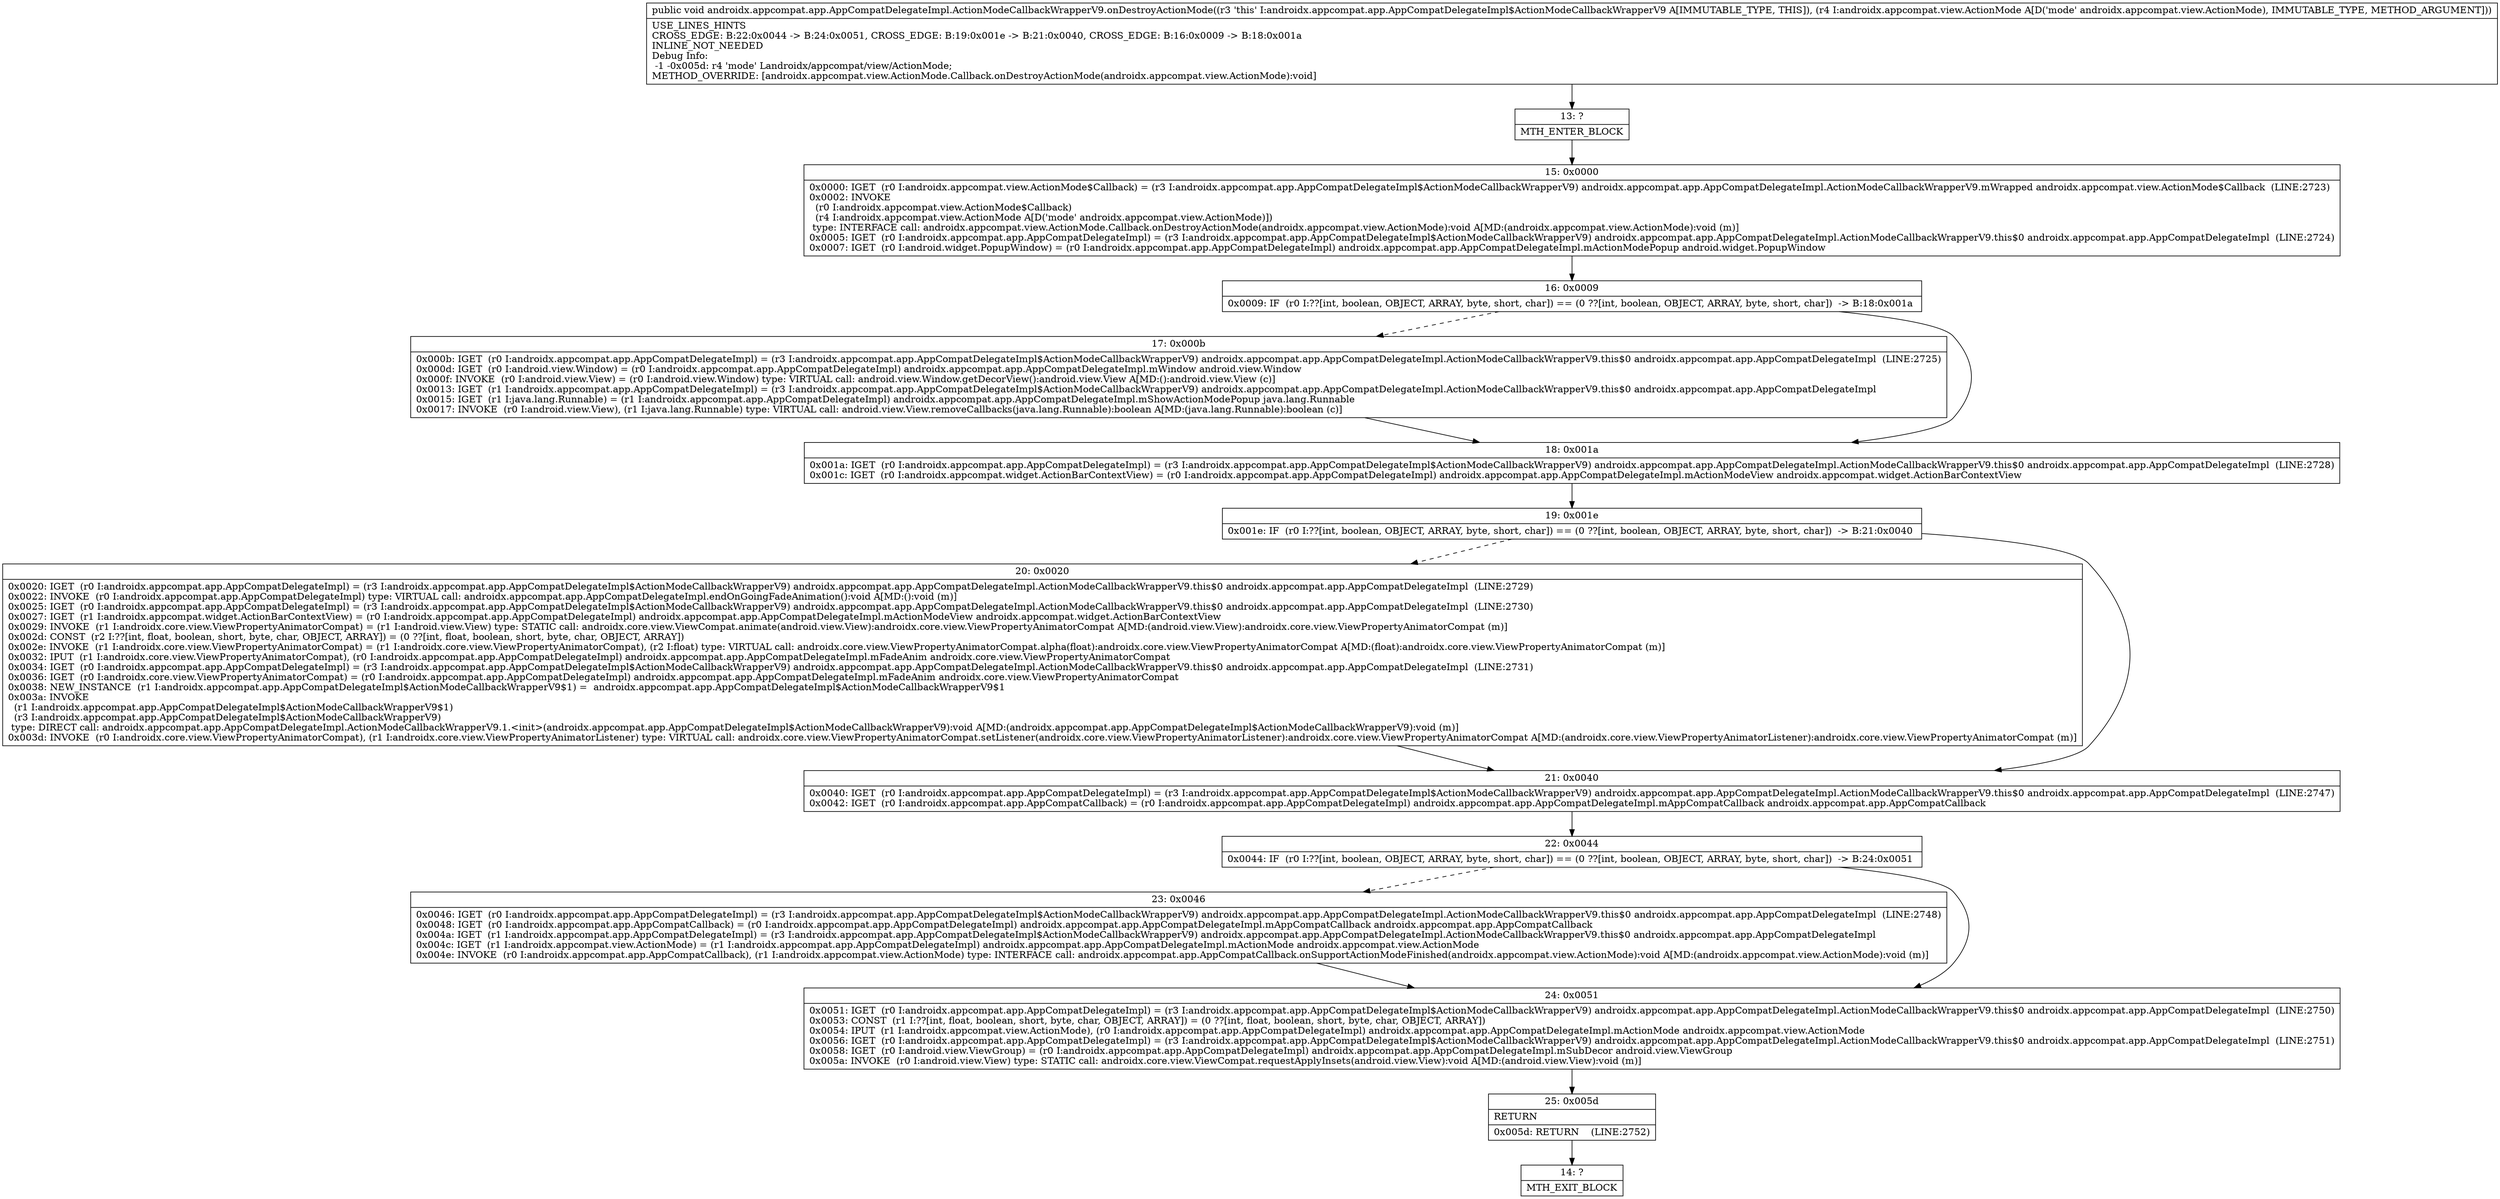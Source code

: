 digraph "CFG forandroidx.appcompat.app.AppCompatDelegateImpl.ActionModeCallbackWrapperV9.onDestroyActionMode(Landroidx\/appcompat\/view\/ActionMode;)V" {
Node_13 [shape=record,label="{13\:\ ?|MTH_ENTER_BLOCK\l}"];
Node_15 [shape=record,label="{15\:\ 0x0000|0x0000: IGET  (r0 I:androidx.appcompat.view.ActionMode$Callback) = (r3 I:androidx.appcompat.app.AppCompatDelegateImpl$ActionModeCallbackWrapperV9) androidx.appcompat.app.AppCompatDelegateImpl.ActionModeCallbackWrapperV9.mWrapped androidx.appcompat.view.ActionMode$Callback  (LINE:2723)\l0x0002: INVOKE  \l  (r0 I:androidx.appcompat.view.ActionMode$Callback)\l  (r4 I:androidx.appcompat.view.ActionMode A[D('mode' androidx.appcompat.view.ActionMode)])\l type: INTERFACE call: androidx.appcompat.view.ActionMode.Callback.onDestroyActionMode(androidx.appcompat.view.ActionMode):void A[MD:(androidx.appcompat.view.ActionMode):void (m)]\l0x0005: IGET  (r0 I:androidx.appcompat.app.AppCompatDelegateImpl) = (r3 I:androidx.appcompat.app.AppCompatDelegateImpl$ActionModeCallbackWrapperV9) androidx.appcompat.app.AppCompatDelegateImpl.ActionModeCallbackWrapperV9.this$0 androidx.appcompat.app.AppCompatDelegateImpl  (LINE:2724)\l0x0007: IGET  (r0 I:android.widget.PopupWindow) = (r0 I:androidx.appcompat.app.AppCompatDelegateImpl) androidx.appcompat.app.AppCompatDelegateImpl.mActionModePopup android.widget.PopupWindow \l}"];
Node_16 [shape=record,label="{16\:\ 0x0009|0x0009: IF  (r0 I:??[int, boolean, OBJECT, ARRAY, byte, short, char]) == (0 ??[int, boolean, OBJECT, ARRAY, byte, short, char])  \-\> B:18:0x001a \l}"];
Node_17 [shape=record,label="{17\:\ 0x000b|0x000b: IGET  (r0 I:androidx.appcompat.app.AppCompatDelegateImpl) = (r3 I:androidx.appcompat.app.AppCompatDelegateImpl$ActionModeCallbackWrapperV9) androidx.appcompat.app.AppCompatDelegateImpl.ActionModeCallbackWrapperV9.this$0 androidx.appcompat.app.AppCompatDelegateImpl  (LINE:2725)\l0x000d: IGET  (r0 I:android.view.Window) = (r0 I:androidx.appcompat.app.AppCompatDelegateImpl) androidx.appcompat.app.AppCompatDelegateImpl.mWindow android.view.Window \l0x000f: INVOKE  (r0 I:android.view.View) = (r0 I:android.view.Window) type: VIRTUAL call: android.view.Window.getDecorView():android.view.View A[MD:():android.view.View (c)]\l0x0013: IGET  (r1 I:androidx.appcompat.app.AppCompatDelegateImpl) = (r3 I:androidx.appcompat.app.AppCompatDelegateImpl$ActionModeCallbackWrapperV9) androidx.appcompat.app.AppCompatDelegateImpl.ActionModeCallbackWrapperV9.this$0 androidx.appcompat.app.AppCompatDelegateImpl \l0x0015: IGET  (r1 I:java.lang.Runnable) = (r1 I:androidx.appcompat.app.AppCompatDelegateImpl) androidx.appcompat.app.AppCompatDelegateImpl.mShowActionModePopup java.lang.Runnable \l0x0017: INVOKE  (r0 I:android.view.View), (r1 I:java.lang.Runnable) type: VIRTUAL call: android.view.View.removeCallbacks(java.lang.Runnable):boolean A[MD:(java.lang.Runnable):boolean (c)]\l}"];
Node_18 [shape=record,label="{18\:\ 0x001a|0x001a: IGET  (r0 I:androidx.appcompat.app.AppCompatDelegateImpl) = (r3 I:androidx.appcompat.app.AppCompatDelegateImpl$ActionModeCallbackWrapperV9) androidx.appcompat.app.AppCompatDelegateImpl.ActionModeCallbackWrapperV9.this$0 androidx.appcompat.app.AppCompatDelegateImpl  (LINE:2728)\l0x001c: IGET  (r0 I:androidx.appcompat.widget.ActionBarContextView) = (r0 I:androidx.appcompat.app.AppCompatDelegateImpl) androidx.appcompat.app.AppCompatDelegateImpl.mActionModeView androidx.appcompat.widget.ActionBarContextView \l}"];
Node_19 [shape=record,label="{19\:\ 0x001e|0x001e: IF  (r0 I:??[int, boolean, OBJECT, ARRAY, byte, short, char]) == (0 ??[int, boolean, OBJECT, ARRAY, byte, short, char])  \-\> B:21:0x0040 \l}"];
Node_20 [shape=record,label="{20\:\ 0x0020|0x0020: IGET  (r0 I:androidx.appcompat.app.AppCompatDelegateImpl) = (r3 I:androidx.appcompat.app.AppCompatDelegateImpl$ActionModeCallbackWrapperV9) androidx.appcompat.app.AppCompatDelegateImpl.ActionModeCallbackWrapperV9.this$0 androidx.appcompat.app.AppCompatDelegateImpl  (LINE:2729)\l0x0022: INVOKE  (r0 I:androidx.appcompat.app.AppCompatDelegateImpl) type: VIRTUAL call: androidx.appcompat.app.AppCompatDelegateImpl.endOnGoingFadeAnimation():void A[MD:():void (m)]\l0x0025: IGET  (r0 I:androidx.appcompat.app.AppCompatDelegateImpl) = (r3 I:androidx.appcompat.app.AppCompatDelegateImpl$ActionModeCallbackWrapperV9) androidx.appcompat.app.AppCompatDelegateImpl.ActionModeCallbackWrapperV9.this$0 androidx.appcompat.app.AppCompatDelegateImpl  (LINE:2730)\l0x0027: IGET  (r1 I:androidx.appcompat.widget.ActionBarContextView) = (r0 I:androidx.appcompat.app.AppCompatDelegateImpl) androidx.appcompat.app.AppCompatDelegateImpl.mActionModeView androidx.appcompat.widget.ActionBarContextView \l0x0029: INVOKE  (r1 I:androidx.core.view.ViewPropertyAnimatorCompat) = (r1 I:android.view.View) type: STATIC call: androidx.core.view.ViewCompat.animate(android.view.View):androidx.core.view.ViewPropertyAnimatorCompat A[MD:(android.view.View):androidx.core.view.ViewPropertyAnimatorCompat (m)]\l0x002d: CONST  (r2 I:??[int, float, boolean, short, byte, char, OBJECT, ARRAY]) = (0 ??[int, float, boolean, short, byte, char, OBJECT, ARRAY]) \l0x002e: INVOKE  (r1 I:androidx.core.view.ViewPropertyAnimatorCompat) = (r1 I:androidx.core.view.ViewPropertyAnimatorCompat), (r2 I:float) type: VIRTUAL call: androidx.core.view.ViewPropertyAnimatorCompat.alpha(float):androidx.core.view.ViewPropertyAnimatorCompat A[MD:(float):androidx.core.view.ViewPropertyAnimatorCompat (m)]\l0x0032: IPUT  (r1 I:androidx.core.view.ViewPropertyAnimatorCompat), (r0 I:androidx.appcompat.app.AppCompatDelegateImpl) androidx.appcompat.app.AppCompatDelegateImpl.mFadeAnim androidx.core.view.ViewPropertyAnimatorCompat \l0x0034: IGET  (r0 I:androidx.appcompat.app.AppCompatDelegateImpl) = (r3 I:androidx.appcompat.app.AppCompatDelegateImpl$ActionModeCallbackWrapperV9) androidx.appcompat.app.AppCompatDelegateImpl.ActionModeCallbackWrapperV9.this$0 androidx.appcompat.app.AppCompatDelegateImpl  (LINE:2731)\l0x0036: IGET  (r0 I:androidx.core.view.ViewPropertyAnimatorCompat) = (r0 I:androidx.appcompat.app.AppCompatDelegateImpl) androidx.appcompat.app.AppCompatDelegateImpl.mFadeAnim androidx.core.view.ViewPropertyAnimatorCompat \l0x0038: NEW_INSTANCE  (r1 I:androidx.appcompat.app.AppCompatDelegateImpl$ActionModeCallbackWrapperV9$1) =  androidx.appcompat.app.AppCompatDelegateImpl$ActionModeCallbackWrapperV9$1 \l0x003a: INVOKE  \l  (r1 I:androidx.appcompat.app.AppCompatDelegateImpl$ActionModeCallbackWrapperV9$1)\l  (r3 I:androidx.appcompat.app.AppCompatDelegateImpl$ActionModeCallbackWrapperV9)\l type: DIRECT call: androidx.appcompat.app.AppCompatDelegateImpl.ActionModeCallbackWrapperV9.1.\<init\>(androidx.appcompat.app.AppCompatDelegateImpl$ActionModeCallbackWrapperV9):void A[MD:(androidx.appcompat.app.AppCompatDelegateImpl$ActionModeCallbackWrapperV9):void (m)]\l0x003d: INVOKE  (r0 I:androidx.core.view.ViewPropertyAnimatorCompat), (r1 I:androidx.core.view.ViewPropertyAnimatorListener) type: VIRTUAL call: androidx.core.view.ViewPropertyAnimatorCompat.setListener(androidx.core.view.ViewPropertyAnimatorListener):androidx.core.view.ViewPropertyAnimatorCompat A[MD:(androidx.core.view.ViewPropertyAnimatorListener):androidx.core.view.ViewPropertyAnimatorCompat (m)]\l}"];
Node_21 [shape=record,label="{21\:\ 0x0040|0x0040: IGET  (r0 I:androidx.appcompat.app.AppCompatDelegateImpl) = (r3 I:androidx.appcompat.app.AppCompatDelegateImpl$ActionModeCallbackWrapperV9) androidx.appcompat.app.AppCompatDelegateImpl.ActionModeCallbackWrapperV9.this$0 androidx.appcompat.app.AppCompatDelegateImpl  (LINE:2747)\l0x0042: IGET  (r0 I:androidx.appcompat.app.AppCompatCallback) = (r0 I:androidx.appcompat.app.AppCompatDelegateImpl) androidx.appcompat.app.AppCompatDelegateImpl.mAppCompatCallback androidx.appcompat.app.AppCompatCallback \l}"];
Node_22 [shape=record,label="{22\:\ 0x0044|0x0044: IF  (r0 I:??[int, boolean, OBJECT, ARRAY, byte, short, char]) == (0 ??[int, boolean, OBJECT, ARRAY, byte, short, char])  \-\> B:24:0x0051 \l}"];
Node_23 [shape=record,label="{23\:\ 0x0046|0x0046: IGET  (r0 I:androidx.appcompat.app.AppCompatDelegateImpl) = (r3 I:androidx.appcompat.app.AppCompatDelegateImpl$ActionModeCallbackWrapperV9) androidx.appcompat.app.AppCompatDelegateImpl.ActionModeCallbackWrapperV9.this$0 androidx.appcompat.app.AppCompatDelegateImpl  (LINE:2748)\l0x0048: IGET  (r0 I:androidx.appcompat.app.AppCompatCallback) = (r0 I:androidx.appcompat.app.AppCompatDelegateImpl) androidx.appcompat.app.AppCompatDelegateImpl.mAppCompatCallback androidx.appcompat.app.AppCompatCallback \l0x004a: IGET  (r1 I:androidx.appcompat.app.AppCompatDelegateImpl) = (r3 I:androidx.appcompat.app.AppCompatDelegateImpl$ActionModeCallbackWrapperV9) androidx.appcompat.app.AppCompatDelegateImpl.ActionModeCallbackWrapperV9.this$0 androidx.appcompat.app.AppCompatDelegateImpl \l0x004c: IGET  (r1 I:androidx.appcompat.view.ActionMode) = (r1 I:androidx.appcompat.app.AppCompatDelegateImpl) androidx.appcompat.app.AppCompatDelegateImpl.mActionMode androidx.appcompat.view.ActionMode \l0x004e: INVOKE  (r0 I:androidx.appcompat.app.AppCompatCallback), (r1 I:androidx.appcompat.view.ActionMode) type: INTERFACE call: androidx.appcompat.app.AppCompatCallback.onSupportActionModeFinished(androidx.appcompat.view.ActionMode):void A[MD:(androidx.appcompat.view.ActionMode):void (m)]\l}"];
Node_24 [shape=record,label="{24\:\ 0x0051|0x0051: IGET  (r0 I:androidx.appcompat.app.AppCompatDelegateImpl) = (r3 I:androidx.appcompat.app.AppCompatDelegateImpl$ActionModeCallbackWrapperV9) androidx.appcompat.app.AppCompatDelegateImpl.ActionModeCallbackWrapperV9.this$0 androidx.appcompat.app.AppCompatDelegateImpl  (LINE:2750)\l0x0053: CONST  (r1 I:??[int, float, boolean, short, byte, char, OBJECT, ARRAY]) = (0 ??[int, float, boolean, short, byte, char, OBJECT, ARRAY]) \l0x0054: IPUT  (r1 I:androidx.appcompat.view.ActionMode), (r0 I:androidx.appcompat.app.AppCompatDelegateImpl) androidx.appcompat.app.AppCompatDelegateImpl.mActionMode androidx.appcompat.view.ActionMode \l0x0056: IGET  (r0 I:androidx.appcompat.app.AppCompatDelegateImpl) = (r3 I:androidx.appcompat.app.AppCompatDelegateImpl$ActionModeCallbackWrapperV9) androidx.appcompat.app.AppCompatDelegateImpl.ActionModeCallbackWrapperV9.this$0 androidx.appcompat.app.AppCompatDelegateImpl  (LINE:2751)\l0x0058: IGET  (r0 I:android.view.ViewGroup) = (r0 I:androidx.appcompat.app.AppCompatDelegateImpl) androidx.appcompat.app.AppCompatDelegateImpl.mSubDecor android.view.ViewGroup \l0x005a: INVOKE  (r0 I:android.view.View) type: STATIC call: androidx.core.view.ViewCompat.requestApplyInsets(android.view.View):void A[MD:(android.view.View):void (m)]\l}"];
Node_25 [shape=record,label="{25\:\ 0x005d|RETURN\l|0x005d: RETURN    (LINE:2752)\l}"];
Node_14 [shape=record,label="{14\:\ ?|MTH_EXIT_BLOCK\l}"];
MethodNode[shape=record,label="{public void androidx.appcompat.app.AppCompatDelegateImpl.ActionModeCallbackWrapperV9.onDestroyActionMode((r3 'this' I:androidx.appcompat.app.AppCompatDelegateImpl$ActionModeCallbackWrapperV9 A[IMMUTABLE_TYPE, THIS]), (r4 I:androidx.appcompat.view.ActionMode A[D('mode' androidx.appcompat.view.ActionMode), IMMUTABLE_TYPE, METHOD_ARGUMENT]))  | USE_LINES_HINTS\lCROSS_EDGE: B:22:0x0044 \-\> B:24:0x0051, CROSS_EDGE: B:19:0x001e \-\> B:21:0x0040, CROSS_EDGE: B:16:0x0009 \-\> B:18:0x001a\lINLINE_NOT_NEEDED\lDebug Info:\l  \-1 \-0x005d: r4 'mode' Landroidx\/appcompat\/view\/ActionMode;\lMETHOD_OVERRIDE: [androidx.appcompat.view.ActionMode.Callback.onDestroyActionMode(androidx.appcompat.view.ActionMode):void]\l}"];
MethodNode -> Node_13;Node_13 -> Node_15;
Node_15 -> Node_16;
Node_16 -> Node_17[style=dashed];
Node_16 -> Node_18;
Node_17 -> Node_18;
Node_18 -> Node_19;
Node_19 -> Node_20[style=dashed];
Node_19 -> Node_21;
Node_20 -> Node_21;
Node_21 -> Node_22;
Node_22 -> Node_23[style=dashed];
Node_22 -> Node_24;
Node_23 -> Node_24;
Node_24 -> Node_25;
Node_25 -> Node_14;
}

